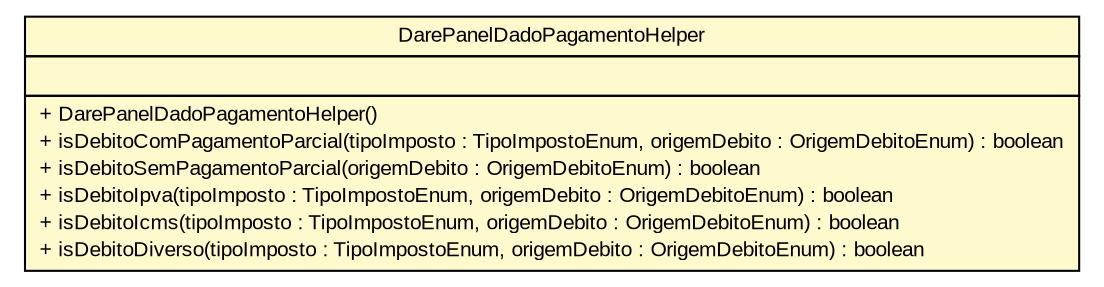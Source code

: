 #!/usr/local/bin/dot
#
# Class diagram 
# Generated by UMLGraph version R5_6 (http://www.umlgraph.org/)
#

digraph G {
	edge [fontname="arial",fontsize=10,labelfontname="arial",labelfontsize=10];
	node [fontname="arial",fontsize=10,shape=plaintext];
	nodesep=0.25;
	ranksep=0.5;
	// br.gov.to.sefaz.arr.parametros.managedbean.mapper.DarePanelDadoPagamentoHelper
	c457855 [label=<<table title="br.gov.to.sefaz.arr.parametros.managedbean.mapper.DarePanelDadoPagamentoHelper" border="0" cellborder="1" cellspacing="0" cellpadding="2" port="p" bgcolor="lemonChiffon" href="./DarePanelDadoPagamentoHelper.html">
		<tr><td><table border="0" cellspacing="0" cellpadding="1">
<tr><td align="center" balign="center"> DarePanelDadoPagamentoHelper </td></tr>
		</table></td></tr>
		<tr><td><table border="0" cellspacing="0" cellpadding="1">
<tr><td align="left" balign="left">  </td></tr>
		</table></td></tr>
		<tr><td><table border="0" cellspacing="0" cellpadding="1">
<tr><td align="left" balign="left"> + DarePanelDadoPagamentoHelper() </td></tr>
<tr><td align="left" balign="left"> + isDebitoComPagamentoParcial(tipoImposto : TipoImpostoEnum, origemDebito : OrigemDebitoEnum) : boolean </td></tr>
<tr><td align="left" balign="left"> + isDebitoSemPagamentoParcial(origemDebito : OrigemDebitoEnum) : boolean </td></tr>
<tr><td align="left" balign="left"> + isDebitoIpva(tipoImposto : TipoImpostoEnum, origemDebito : OrigemDebitoEnum) : boolean </td></tr>
<tr><td align="left" balign="left"> + isDebitoIcms(tipoImposto : TipoImpostoEnum, origemDebito : OrigemDebitoEnum) : boolean </td></tr>
<tr><td align="left" balign="left"> + isDebitoDiverso(tipoImposto : TipoImpostoEnum, origemDebito : OrigemDebitoEnum) : boolean </td></tr>
		</table></td></tr>
		</table>>, URL="./DarePanelDadoPagamentoHelper.html", fontname="arial", fontcolor="black", fontsize=10.0];
}

